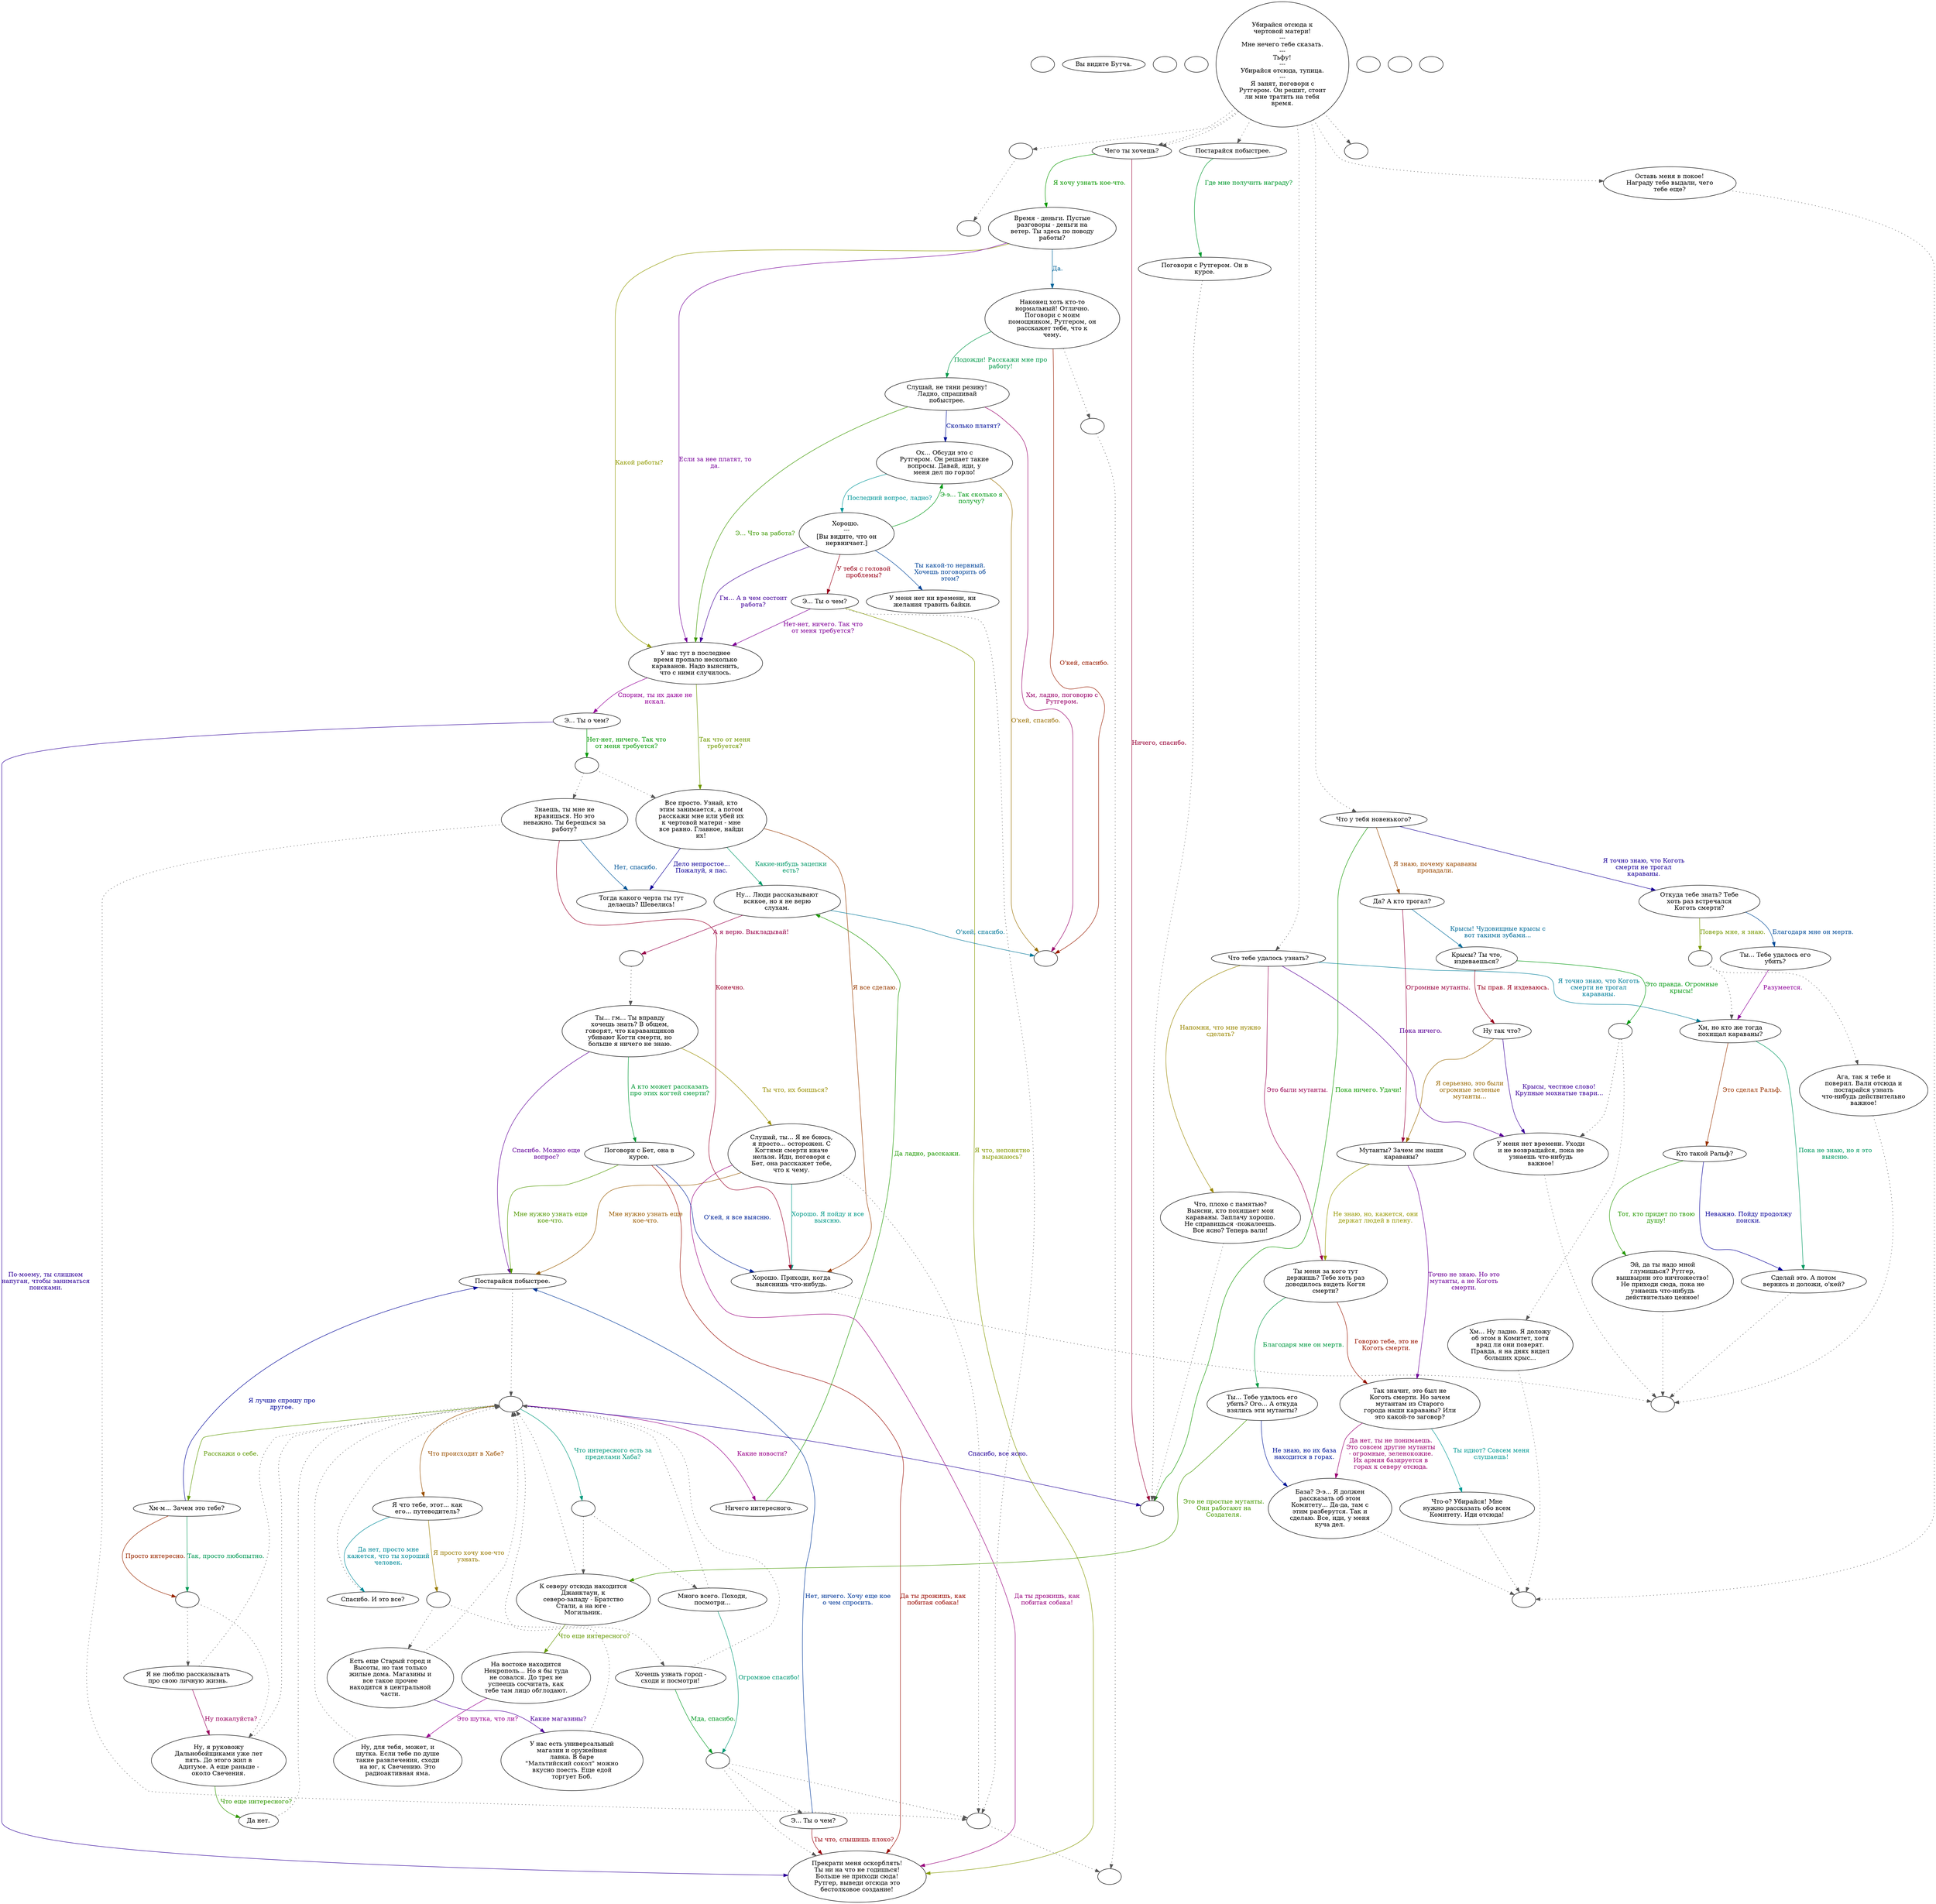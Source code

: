 digraph butch {
  "start" [style=filled       fillcolor="#FFFFFF"       color="#000000"]
  "start" [label=""]
  "look_at_p_proc" [style=filled       fillcolor="#FFFFFF"       color="#000000"]
  "look_at_p_proc" [label="Вы видите Бутча."]
  "critter_p_proc" [style=filled       fillcolor="#FFFFFF"       color="#000000"]
  "critter_p_proc" [label=""]
  "pickup_p_proc" [style=filled       fillcolor="#FFFFFF"       color="#000000"]
  "pickup_p_proc" [label=""]
  "talk_p_proc" [style=filled       fillcolor="#FFFFFF"       color="#000000"]
  "talk_p_proc" -> "get_reaction" [style=dotted color="#555555"]
  "talk_p_proc" -> "Butch01" [style=dotted color="#555555"]
  "talk_p_proc" -> "Butch73" [style=dotted color="#555555"]
  "talk_p_proc" -> "Butch60" [style=dotted color="#555555"]
  "talk_p_proc" -> "Butch59" [style=dotted color="#555555"]
  "talk_p_proc" -> "Butch37" [style=dotted color="#555555"]
  "talk_p_proc" -> "Butch01" [style=dotted color="#555555"]
  "talk_p_proc" -> "ButchEndTransport" [style=dotted color="#555555"]
  "talk_p_proc" [label="Убирайся отсюда к\nчертовой матери!\n---\nМне нечего тебе сказать.\n---\nТьфу!\n---\nУбирайся отсюда, тупица.\n---\nЯ занят, поговори с\nРутгером. Он решит, стоит\nли мне тратить на тебя\nвремя."]
  "destroy_p_proc" [style=filled       fillcolor="#FFFFFF"       color="#000000"]
  "destroy_p_proc" [label=""]
  "damage_p_proc" [style=filled       fillcolor="#FFFFFF"       color="#000000"]
  "damage_p_proc" [label=""]
  "map_enter_p_proc" [style=filled       fillcolor="#FFFFFF"       color="#000000"]
  "map_enter_p_proc" [label=""]
  "Butch00a" [style=filled       fillcolor="#FFFFFF"       color="#000000"]
  "Butch00a" -> "Butch34" [style=dotted color="#555555"]
  "Butch00a" -> "Butch36" [style=dotted color="#555555"]
  "Butch00a" [label=""]
  "Butch00" [style=filled       fillcolor="#FFFFFF"       color="#000000"]
  "Butch00" [label=""]
  "Butch00" -> "Butch23" [label="Расскажи о себе." color="#5D9900" fontcolor="#5D9900"]
  "Butch00" -> "Butch10" [label="Какие новости?" color="#990089" fontcolor="#990089"]
  "Butch00" -> "Butch00a" [label="Что интересного есть за\nпределами Хаба?" color="#00997C" fontcolor="#00997C"]
  "Butch00" -> "Butch27" [label="Что происходит в Хабе?" color="#994F00" fontcolor="#994F00"]
  "Butch00" -> "ButchEnd" [label="Спасибо, все ясно." color="#230099" fontcolor="#230099"]
  "Butch01" [style=filled       fillcolor="#FFFFFF"       color="#000000"]
  "Butch01" [label="Чего ты хочешь?"]
  "Butch01" -> "Butch02" [label="Я хочу узнать кое-что." color="#0A9900" fontcolor="#0A9900"]
  "Butch01" -> "ButchEnd" [label="Ничего, спасибо." color="#990037" fontcolor="#990037"]
  "Butch02" [style=filled       fillcolor="#FFFFFF"       color="#000000"]
  "Butch02" [label="Время - деньги. Пустые\nразговоры - деньги на\nветер. Ты здесь по поводу\nработы?"]
  "Butch02" -> "Butch03" [label="Да." color="#006399" fontcolor="#006399"]
  "Butch02" -> "Butch08" [label="Какой работы?" color="#909900" fontcolor="#909900"]
  "Butch02" -> "Butch08" [label="Если за нее платят, то\nда." color="#760099" fontcolor="#760099"]
  "Butch03" [style=filled       fillcolor="#FFFFFF"       color="#000000"]
  "Butch03" -> "UpReactLevel" [style=dotted color="#555555"]
  "Butch03" [label="Наконец хоть кто-то\nнормальный! Отлично.\nПоговори с моим\nпомощником, Рутгером, он\nрасскажет тебе, что к\nчему."]
  "Butch03" -> "Butch04" [label="Подожди! Расскажи мне про\nработу!" color="#009949" fontcolor="#009949"]
  "Butch03" -> "ButchEndAccept" [label="О'кей, спасибо." color="#991C00" fontcolor="#991C00"]
  "Butch04" [style=filled       fillcolor="#FFFFFF"       color="#000000"]
  "Butch04" [label="Слушай, не тяни резину!\nЛадно, спрашивай\nпобыстрее."]
  "Butch04" -> "Butch05" [label="Сколько платят?" color="#001099" fontcolor="#001099"]
  "Butch04" -> "Butch08" [label="Э... Что за работа?" color="#3D9900" fontcolor="#3D9900"]
  "Butch04" -> "ButchEndAccept" [label="Хм, ладно, поговорю с\nРутгером." color="#99006A" fontcolor="#99006A"]
  "Butch05" [style=filled       fillcolor="#FFFFFF"       color="#000000"]
  "Butch05" [label="Ох... Обсуди это с\nРутгером. Он решает такие\nвопросы. Давай, иди, у\nменя дел по горло!"]
  "Butch05" -> "Butch06" [label="Последний вопрос, ладно?" color="#009699" fontcolor="#009699"]
  "Butch05" -> "ButchEndAccept" [label="О'кей, спасибо." color="#996F00" fontcolor="#996F00"]
  "Butch06" [style=filled       fillcolor="#FFFFFF"       color="#000000"]
  "Butch06" [label="Хорошо. \n---\n[Вы видите, что он\nнервничает.]"]
  "Butch06" -> "Butch08" [label="Гм... А в чем состоит\nработа?" color="#420099" fontcolor="#420099"]
  "Butch06" -> "Butch05" [label="Э-э... Так сколько я\nполучу?" color="#009916" fontcolor="#009916"]
  "Butch06" -> "Butch21" [label="У тебя с головой\nпроблемы?" color="#990017" fontcolor="#990017"]
  "Butch06" -> "Butch11" [label="Ты какой-то нервный.\nХочешь поговорить об\nэтом?" color="#004499" fontcolor="#004499"]
  "Butch08" [style=filled       fillcolor="#FFFFFF"       color="#000000"]
  "Butch08" [label="У нас тут в последнее\nвремя пропало несколько\nкараванов. Надо выяснить,\nчто с ними случилось."]
  "Butch08" -> "Butch09" [label="Так что от меня\nтребуется?" color="#709900" fontcolor="#709900"]
  "Butch08" -> "Butch19" [label="Спорим, ты их даже не\nискал." color="#950099" fontcolor="#950099"]
  "Butch09" [style=filled       fillcolor="#FFFFFF"       color="#000000"]
  "Butch09" [label="Все просто. Узнай, кто\nэтим занимается, а потом\nрасскажи мне или убей их\nк чертовой матери - мне\nвсе равно. Главное, найди\nих!"]
  "Butch09" -> "Butch12" [label="Какие-нибудь зацепки\nесть?" color="#009968" fontcolor="#009968"]
  "Butch09" -> "Butch16" [label="Я все сделаю." color="#993C00" fontcolor="#993C00"]
  "Butch09" -> "Butch18" [label="Дело непростое...\nПожалуй, я пас." color="#0F0099" fontcolor="#0F0099"]
  "Butch10" [style=filled       fillcolor="#FFFFFF"       color="#000000"]
  "Butch10" [label="Ничего интересного."]
  "Butch10" -> "Butch12" [label="Да ладно, расскажи." color="#1D9900" fontcolor="#1D9900"]
  "Butch11" [style=filled       fillcolor="#FFFFFF"       color="#000000"]
  "Butch11" [label="У меня нет ни времени, ни\nжелания травить байки."]
  "Butch12" [style=filled       fillcolor="#FFFFFF"       color="#000000"]
  "Butch12" [label="Ну... Люди рассказывают\nвсякое, но я не верю\nслухам."]
  "Butch12" -> "Butch12a" [label="А я верю. Выкладывай!" color="#99004A" fontcolor="#99004A"]
  "Butch12" -> "ButchEndAccept" [label="О'кей, спасибо." color="#007799" fontcolor="#007799"]
  "Butch12a" [style=filled       fillcolor="#FFFFFF"       color="#000000"]
  "Butch12a" -> "Butch13" [style=dotted color="#555555"]
  "Butch12a" [label=""]
  "Butch13" [style=filled       fillcolor="#FFFFFF"       color="#000000"]
  "Butch13" [label="Ты... гм... Ты вправду\nхочешь знать? В общем,\nговорят, что караванщиков\nубивают Когти смерти, но\nбольше я ничего не знаю."]
  "Butch13" -> "Butch14" [label="Ты что, их боишься?" color="#998F00" fontcolor="#998F00"]
  "Butch13" -> "Butch17" [label="Спасибо. Можно еще\nвопрос?" color="#620099" fontcolor="#620099"]
  "Butch13" -> "Butch13a" [label="А кто может рассказать\nпро этих когтей смерти?" color="#009935" fontcolor="#009935"]
  "Butch13a" [style=filled       fillcolor="#FFFFFF"       color="#000000"]
  "Butch13a" [label="Поговори с Бет, она в\nкурсе."]
  "Butch13a" -> "Butch15" [label="Да ты дрожишь, как\nпобитая собака!" color="#990900" fontcolor="#990900"]
  "Butch13a" -> "Butch16" [label="О'кей, я все выясню." color="#002499" fontcolor="#002499"]
  "Butch13a" -> "Butch17" [label="Мне нужно узнать еще\nкое-что." color="#519900" fontcolor="#519900"]
  "Butch14" [style=filled       fillcolor="#FFFFFF"       color="#000000"]
  "Butch14" -> "DownReactLevel" [style=dotted color="#555555"]
  "Butch14" [label="Слушай, ты... Я не боюсь,\nя просто... осторожен. С\nКогтями смерти иначе\nнельзя. Иди, поговори с\nБет, она расскажет тебе,\nчто к чему."]
  "Butch14" -> "Butch15" [label="Да ты дрожишь, как\nпобитая собака!" color="#99007D" fontcolor="#99007D"]
  "Butch14" -> "Butch16" [label="Хорошо. Я пойду и все\nвыясню." color="#009988" fontcolor="#009988"]
  "Butch14" -> "Butch17" [label="Мне нужно узнать еще\nкое-что." color="#995B00" fontcolor="#995B00"]
  "Butch15" [style=filled       fillcolor="#FFFFFF"       color="#000000"]
  "Butch15" [label="Прекрати меня оскорблять!\nТы ни на что не годишься!\nБольше не приходи сюда!\nРутгер, выведи отсюда это\nбестолковое создание!"]
  "Butch16" [style=filled       fillcolor="#FFFFFF"       color="#000000"]
  "Butch16" -> "ButchX3" [style=dotted color="#555555"]
  "Butch16" [label="Хорошо. Приходи, когда\nвыяснишь что-нибудь."]
  "Butch17" [style=filled       fillcolor="#FFFFFF"       color="#000000"]
  "Butch17" -> "Butch00" [style=dotted color="#555555"]
  "Butch17" [label="Постарайся побыстрее."]
  "Butch18" [style=filled       fillcolor="#FFFFFF"       color="#000000"]
  "Butch18" [label="Тогда какого черта ты тут\nделаешь? Шевелись!"]
  "Butch19" [style=filled       fillcolor="#FFFFFF"       color="#000000"]
  "Butch19" [label="Э... Ты о чем?"]
  "Butch19" -> "Butch15" [label="По-моему, ты слишком\nнапуган, чтобы заниматься\nпоисками." color="#2F0099" fontcolor="#2F0099"]
  "Butch19" -> "Butch19a" [label="Нет-нет, ничего. Так что\nот меня требуется?" color="#009902" fontcolor="#009902"]
  "Butch19a" [style=filled       fillcolor="#FFFFFF"       color="#000000"]
  "Butch19a" -> "Butch09" [style=dotted color="#555555"]
  "Butch19a" -> "Butch20" [style=dotted color="#555555"]
  "Butch19a" [label=""]
  "Butch20" [style=filled       fillcolor="#FFFFFF"       color="#000000"]
  "Butch20" -> "DownReactLevel" [style=dotted color="#555555"]
  "Butch20" [label="Знаешь, ты мне не\nнравишься. Но это\nневажно. Ты берешься за\nработу?"]
  "Butch20" -> "Butch16" [label="Конечно." color="#99002A" fontcolor="#99002A"]
  "Butch20" -> "Butch18" [label="Нет, спасибо." color="#005799" fontcolor="#005799"]
  "Butch21" [style=filled       fillcolor="#FFFFFF"       color="#000000"]
  "Butch21" -> "DownReactLevel" [style=dotted color="#555555"]
  "Butch21" [label="Э... Ты о чем?"]
  "Butch21" -> "Butch15" [label="Я что, непонятно\nвыражаюсь?" color="#849900" fontcolor="#849900"]
  "Butch21" -> "Butch08" [label="Нет-нет, ничего. Так что\nот меня требуется?" color="#820099" fontcolor="#820099"]
  "Butch23" [style=filled       fillcolor="#FFFFFF"       color="#000000"]
  "Butch23" [label="Хм-м... Зачем это тебе?"]
  "Butch23" -> "Butch23a" [label="Так, просто любопытно." color="#009955" fontcolor="#009955"]
  "Butch23" -> "Butch23a" [label="Просто интересно." color="#992800" fontcolor="#992800"]
  "Butch23" -> "Butch17" [label="Я лучше спрошу про\nдругое." color="#000499" fontcolor="#000499"]
  "Butch23a" [style=filled       fillcolor="#FFFFFF"       color="#000000"]
  "Butch23a" -> "Butch24" [style=dotted color="#555555"]
  "Butch23a" -> "Butch26" [style=dotted color="#555555"]
  "Butch23a" [label=""]
  "Butch24" [style=filled       fillcolor="#FFFFFF"       color="#000000"]
  "Butch24" -> "Butch00" [style=dotted color="#555555"]
  "Butch24" [label="Ну, я руковожу\nДальнобойщиками уже лет\nпять. До этого жил в\nАдитуме. А еще раньше -\nоколо Свечения."]
  "Butch24" -> "Butch25" [label="Что еще интересного?" color="#319900" fontcolor="#319900"]
  "Butch25" [style=filled       fillcolor="#FFFFFF"       color="#000000"]
  "Butch25" -> "Butch00" [style=dotted color="#555555"]
  "Butch25" [label="Да нет."]
  "Butch26" [style=filled       fillcolor="#FFFFFF"       color="#000000"]
  "Butch26" -> "Butch00" [style=dotted color="#555555"]
  "Butch26" [label="Я не люблю рассказывать\nпро свою личную жизнь."]
  "Butch26" -> "Butch24" [label="Ну пожалуйста?" color="#99005E" fontcolor="#99005E"]
  "Butch27" [style=filled       fillcolor="#FFFFFF"       color="#000000"]
  "Butch27" [label="Я что тебе, этот... как\nего... путеводитель?"]
  "Butch27" -> "Butch28" [label="Да нет, просто мне\nкажется, что ты хороший\nчеловек." color="#008A99" fontcolor="#008A99"]
  "Butch27" -> "Butch27a" [label="Я просто хочу кое-что\nузнать." color="#997B00" fontcolor="#997B00"]
  "Butch27a" [style=filled       fillcolor="#FFFFFF"       color="#000000"]
  "Butch27a" -> "Butch29" [style=dotted color="#555555"]
  "Butch27a" -> "Butch30" [style=dotted color="#555555"]
  "Butch27a" [label=""]
  "Butch28" [style=filled       fillcolor="#FFFFFF"       color="#000000"]
  "Butch28" -> "Butch00" [style=dotted color="#555555"]
  "Butch28" [label="Спасибо. И это все?"]
  "Butch29" [style=filled       fillcolor="#FFFFFF"       color="#000000"]
  "Butch29" -> "Butch00" [style=dotted color="#555555"]
  "Butch29" [label="Есть еще Старый город и\nВысоты, но там только\nжилые дома. Магазины и\nвсе такое прочее\nнаходится в центральной\nчасти."]
  "Butch29" -> "Butch32" [label="Какие магазины?" color="#4E0099" fontcolor="#4E0099"]
  "Butch30" [style=filled       fillcolor="#FFFFFF"       color="#000000"]
  "Butch30" -> "Butch00" [style=dotted color="#555555"]
  "Butch30" [label="Хочешь узнать город -\nсходи и посмотри!"]
  "Butch30" -> "Butch30a" [label="Мда, спасибо." color="#009922" fontcolor="#009922"]
  "Butch30a" [style=filled       fillcolor="#FFFFFF"       color="#000000"]
  "Butch30a" -> "DownReactLevel" [style=dotted color="#555555"]
  "Butch30a" -> "Butch31" [style=dotted color="#555555"]
  "Butch30a" -> "Butch15" [style=dotted color="#555555"]
  "Butch30a" [label=""]
  "Butch31" [style=filled       fillcolor="#FFFFFF"       color="#000000"]
  "Butch31" [label="Э... Ты о чем?"]
  "Butch31" -> "Butch15" [label="Ты что, слышишь плохо?" color="#99000B" fontcolor="#99000B"]
  "Butch31" -> "Butch17" [label="Нет, ничего. Хочу еще кое\nо чем спросить." color="#003899" fontcolor="#003899"]
  "Butch32" [style=filled       fillcolor="#FFFFFF"       color="#000000"]
  "Butch32" -> "Butch00" [style=dotted color="#555555"]
  "Butch32" [label="У нас есть универсальный\nмагазин и оружейная\nлавка. В баре\n\"Мальтийский сокол\" можно\nвкусно поесть. Еще едой\nторгует Боб."]
  "Butch34" [style=filled       fillcolor="#FFFFFF"       color="#000000"]
  "Butch34" -> "Butch00" [style=dotted color="#555555"]
  "Butch34" [label="К северу отсюда находится\nДжанктаун, к\nсеверо-западу - Братство\nСтали, а на юге -\nМогильник."]
  "Butch34" -> "Butch35" [label="Что еще интересного?" color="#649900" fontcolor="#649900"]
  "Butch35" [style=filled       fillcolor="#FFFFFF"       color="#000000"]
  "Butch35" [label="На востоке находится\nНекрополь... Но я бы туда\nне совался. До трех не\nуспеешь сосчитать, как\nтебе там лицо обглодают."]
  "Butch35" -> "Butch35a" [label="Это шутка, что ли?" color="#990091" fontcolor="#990091"]
  "Butch35a" [style=filled       fillcolor="#FFFFFF"       color="#000000"]
  "Butch35a" -> "Butch00" [style=dotted color="#555555"]
  "Butch35a" [label="Ну, для тебя, может, и\nшутка. Если тебе по душе\nтакие развлечения, сходи\nна юг, к Свечению. Это\nрадиоактивная яма."]
  "Butch36" [style=filled       fillcolor="#FFFFFF"       color="#000000"]
  "Butch36" -> "Butch00" [style=dotted color="#555555"]
  "Butch36" [label="Много всего. Походи,\nпосмотри..."]
  "Butch36" -> "Butch30a" [label="Огромное спасибо!" color="#009975" fontcolor="#009975"]
  "Butch37" [style=filled       fillcolor="#FFFFFF"       color="#000000"]
  "Butch37" [label="Что у тебя новенького?"]
  "Butch37" -> "Butch38" [label="Я знаю, почему караваны\nпропадали." color="#994800" fontcolor="#994800"]
  "Butch37" -> "Butch53" [label="Я точно знаю, что Коготь\nсмерти не трогал\nкараваны." color="#1B0099" fontcolor="#1B0099"]
  "Butch37" -> "ButchEnd" [label="Пока ничего. Удачи!" color="#119900" fontcolor="#119900"]
  "Butch38" [style=filled       fillcolor="#FFFFFF"       color="#000000"]
  "Butch38" [label="Да? А кто трогал?"]
  "Butch38" -> "Butch39" [label="Огромные мутанты." color="#99003E" fontcolor="#99003E"]
  "Butch38" -> "Butch51" [label="Крысы! Чудовищные крысы с\nвот такими зубами..." color="#006B99" fontcolor="#006B99"]
  "Butch39" [style=filled       fillcolor="#FFFFFF"       color="#000000"]
  "Butch39" [label="Мутанты? Зачем им наши\nкараваны?"]
  "Butch39" -> "Butch40" [label="Не знаю, но, кажется, они\nдержат людей в плену." color="#979900" fontcolor="#979900"]
  "Butch39" -> "Butch46" [label="Точно не знаю. Но это\nмутанты, а не Коготь\nсмерти." color="#6E0099" fontcolor="#6E0099"]
  "Butch40" [style=filled       fillcolor="#FFFFFF"       color="#000000"]
  "Butch40" [label="Ты меня за кого тут\nдержишь? Тебе хоть раз\nдоводилось видеть Когтя\nсмерти?"]
  "Butch40" -> "Butch41" [label="Благодаря мне он мертв." color="#009941" fontcolor="#009941"]
  "Butch40" -> "Butch46" [label="Говорю тебе, это не\nКоготь смерти." color="#991500" fontcolor="#991500"]
  "Butch41" [style=filled       fillcolor="#FFFFFF"       color="#000000"]
  "Butch41" [label="Ты... Тебе удалось его\nубить? Ого... А откуда\nвзялись эти мутанты?"]
  "Butch41" -> "Butch42" [label="Не знаю, но их база\nнаходится в горах." color="#001899" fontcolor="#001899"]
  "Butch41" -> "Butch34" [label="Это не простые мутанты.\nОни работают на\nСоздателя." color="#459900" fontcolor="#459900"]
  "Butch42" [style=filled       fillcolor="#FFFFFF"       color="#000000"]
  "Butch42" -> "ButchX2" [style=dotted color="#555555"]
  "Butch42" [label="База? Э-э... Я должен\nрассказать об этом\nКомитету... Да-да, там с\nэтим разберутся. Так и\nсделаю. Все, иди, у меня\nкуча дел."]
  "Butch46" [style=filled       fillcolor="#FFFFFF"       color="#000000"]
  "Butch46" [label="Так значит, это был не\nКоготь смерти. Но зачем\nмутантам из Старого\nгорода наши караваны? Или\nэто какой-то заговор?"]
  "Butch46" -> "Butch42" [label="Да нет, ты не понимаешь.\nЭто совсем другие мутанты\n- огромные, зеленокожие.\nИх армия базируется в\nгорах к северу отсюда." color="#990071" fontcolor="#990071"]
  "Butch46" -> "Butch47" [label="Ты идиот? Совсем меня\nслушаешь!" color="#009994" fontcolor="#009994"]
  "Butch47" [style=filled       fillcolor="#FFFFFF"       color="#000000"]
  "Butch47" -> "ButchX2" [style=dotted color="#555555"]
  "Butch47" [label="Что-о? Убирайся! Мне\nнужно рассказать обо всем\nКомитету. Иди отсюда!"]
  "Butch49" [style=filled       fillcolor="#FFFFFF"       color="#000000"]
  "Butch49" -> "ButchX3" [style=dotted color="#555555"]
  "Butch49" [label="У меня нет времени. Уходи\nи не возвращайся, пока не\nузнаешь что-нибудь\nважное!"]
  "Butch50" [style=filled       fillcolor="#FFFFFF"       color="#000000"]
  "Butch50" [label="Ну так что?"]
  "Butch50" -> "Butch39" [label="Я серьезно, это были\nогромные зеленые\nмутанты..." color="#996800" fontcolor="#996800"]
  "Butch50" -> "Butch49" [label="Крысы, честное слово!\nКрупные мохнатые твари..." color="#3B0099" fontcolor="#3B0099"]
  "Butch51" [style=filled       fillcolor="#FFFFFF"       color="#000000"]
  "Butch51" [label="Крысы? Ты что,\nиздеваешься?"]
  "Butch51" -> "Butch51a" [label="Это правда. Огромные\nкрысы!" color="#00990E" fontcolor="#00990E"]
  "Butch51" -> "Butch50" [label="Ты прав. Я издеваюсь." color="#99001E" fontcolor="#99001E"]
  "Butch51a" [style=filled       fillcolor="#FFFFFF"       color="#000000"]
  "Butch51a" -> "Butch52" [style=dotted color="#555555"]
  "Butch51a" -> "Butch49" [style=dotted color="#555555"]
  "Butch51a" [label=""]
  "Butch52" [style=filled       fillcolor="#FFFFFF"       color="#000000"]
  "Butch52" -> "ButchX2" [style=dotted color="#555555"]
  "Butch52" [label="Хм... Ну ладно. Я доложу\nоб этом в Комитет, хотя\nвряд ли они поверят.\nПравда, я на днях видел\nбольших крыс..."]
  "Butch53" [style=filled       fillcolor="#FFFFFF"       color="#000000"]
  "Butch53" [label="Откуда тебе знать? Тебе\nхоть раз встречался\nКоготь смерти?"]
  "Butch53" -> "Butch54" [label="Благодаря мне он мертв." color="#004B99" fontcolor="#004B99"]
  "Butch53" -> "Butch53a" [label="Поверь мне, я знаю." color="#789900" fontcolor="#789900"]
  "Butch53a" [style=filled       fillcolor="#FFFFFF"       color="#000000"]
  "Butch53a" -> "Butch54a" [style=dotted color="#555555"]
  "Butch53a" -> "Butch58" [style=dotted color="#555555"]
  "Butch53a" [label=""]
  "Butch54" [style=filled       fillcolor="#FFFFFF"       color="#000000"]
  "Butch54" [label="Ты... Тебе удалось его\nубить?"]
  "Butch54" -> "Butch54a" [label="Разумеется." color="#8E0099" fontcolor="#8E0099"]
  "Butch54a" [style=filled       fillcolor="#FFFFFF"       color="#000000"]
  "Butch54a" [label="Хм, но кто же тогда\nпохищал караваны?"]
  "Butch54a" -> "Butch55" [label="Пока не знаю, но я это\nвыясню." color="#009961" fontcolor="#009961"]
  "Butch54a" -> "Butch56" [label="Это сделал Ральф." color="#993400" fontcolor="#993400"]
  "Butch55" [style=filled       fillcolor="#FFFFFF"       color="#000000"]
  "Butch55" -> "ButchX3" [style=dotted color="#555555"]
  "Butch55" [label="Сделай это. А потом\nвернись и доложи, о'кей?"]
  "Butch56" [style=filled       fillcolor="#FFFFFF"       color="#000000"]
  "Butch56" [label="Кто такой Ральф?"]
  "Butch56" -> "Butch55" [label="Неважно. Пойду продолжу\nпоиски." color="#080099" fontcolor="#080099"]
  "Butch56" -> "Butch57" [label="Тот, кто придет по твою\nдушу!" color="#259900" fontcolor="#259900"]
  "Butch57" [style=filled       fillcolor="#FFFFFF"       color="#000000"]
  "Butch57" -> "ButchX3" [style=dotted color="#555555"]
  "Butch57" [label="Эй, да ты надо мной\nглумишься? Рутгер,\nвышвырни это ничтожество!\nНе приходи сюда, пока не\nузнаешь что-нибудь\nдействительно ценное!"]
  "Butch58" [style=filled       fillcolor="#FFFFFF"       color="#000000"]
  "Butch58" -> "ButchX3" [style=dotted color="#555555"]
  "Butch58" [label="Ага, так я тебе и\nповерил. Вали отсюда и\nпостарайся узнать\nчто-нибудь действительно\nважное!"]
  "Butch59" [style=filled       fillcolor="#FFFFFF"       color="#000000"]
  "Butch59" [label="Что тебе удалось узнать?"]
  "Butch59" -> "Butch40" [label="Это были мутанты." color="#990052" fontcolor="#990052"]
  "Butch59" -> "Butch54a" [label="Я точно знаю, что Коготь\nсмерти не трогал\nкараваны." color="#007E99" fontcolor="#007E99"]
  "Butch59" -> "Butch67" [label="Напомни, что мне нужно\nсделать?" color="#998700" fontcolor="#998700"]
  "Butch59" -> "Butch49" [label="Пока ничего." color="#5B0099" fontcolor="#5B0099"]
  "Butch60" [style=filled       fillcolor="#FFFFFF"       color="#000000"]
  "Butch60" -> "ButchX2" [style=dotted color="#555555"]
  "Butch60" [label="Оставь меня в покое!\nНаграду тебе выдали, чего\nтебе еще?"]
  "Butch67" [style=filled       fillcolor="#FFFFFF"       color="#000000"]
  "Butch67" -> "ButchEnd" [style=dotted color="#555555"]
  "Butch67" [label="Что, плохо с памятью?\nВыясни, кто похищает мои\nкараваны. Заплачу хорошо.\nНе справишься -пожалеешь.\nВсе ясно? Теперь вали!"]
  "Butch68" [style=filled       fillcolor="#FFFFFF"       color="#000000"]
  "Butch68" -> "ButchEnd" [style=dotted color="#555555"]
  "Butch68" [label="Поговори с Рутгером. Он в\nкурсе."]
  "Butch73" [style=filled       fillcolor="#FFFFFF"       color="#000000"]
  "Butch73" [label="Постарайся побыстрее."]
  "Butch73" -> "Butch68" [label="Где мне получить награду?" color="#00992E" fontcolor="#00992E"]
  "ButchX2" [style=filled       fillcolor="#FFFFFF"       color="#000000"]
  "ButchX2" [label=""]
  "ButchX3" [style=filled       fillcolor="#FFFFFF"       color="#000000"]
  "ButchX3" [label=""]
  "ButchEnd" [style=filled       fillcolor="#FFFFFF"       color="#000000"]
  "ButchEnd" [label=""]
  "ButchEndAccept" [style=filled       fillcolor="#FFFFFF"       color="#000000"]
  "ButchEndAccept" [label=""]
  "ButchEndTransport" [style=filled       fillcolor="#FFFFFF"       color="#000000"]
  "ButchEndTransport" [label=""]
  "get_reaction" [style=filled       fillcolor="#FFFFFF"       color="#000000"]
  "get_reaction" -> "ReactToLevel" [style=dotted color="#555555"]
  "get_reaction" [label=""]
  "ReactToLevel" [style=filled       fillcolor="#FFFFFF"       color="#000000"]
  "ReactToLevel" [label=""]
  "LevelToReact" [style=filled       fillcolor="#FFFFFF"       color="#000000"]
  "LevelToReact" [label=""]
  "UpReactLevel" [style=filled       fillcolor="#FFFFFF"       color="#000000"]
  "UpReactLevel" -> "LevelToReact" [style=dotted color="#555555"]
  "UpReactLevel" [label=""]
  "DownReactLevel" [style=filled       fillcolor="#FFFFFF"       color="#000000"]
  "DownReactLevel" -> "LevelToReact" [style=dotted color="#555555"]
  "DownReactLevel" [label=""]
}